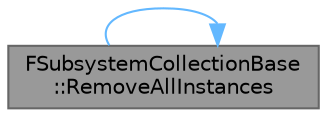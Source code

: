 digraph "FSubsystemCollectionBase::RemoveAllInstances"
{
 // INTERACTIVE_SVG=YES
 // LATEX_PDF_SIZE
  bgcolor="transparent";
  edge [fontname=Helvetica,fontsize=10,labelfontname=Helvetica,labelfontsize=10];
  node [fontname=Helvetica,fontsize=10,shape=box,height=0.2,width=0.4];
  rankdir="LR";
  Node1 [id="Node000001",label="FSubsystemCollectionBase\l::RemoveAllInstances",height=0.2,width=0.4,color="gray40", fillcolor="grey60", style="filled", fontcolor="black",tooltip="Remove Instances of the specified Subsystem class from all existing SubsystemCollections of the corre..."];
  Node1 -> Node1 [id="edge1_Node000001_Node000001",color="steelblue1",style="solid",tooltip=" "];
}
